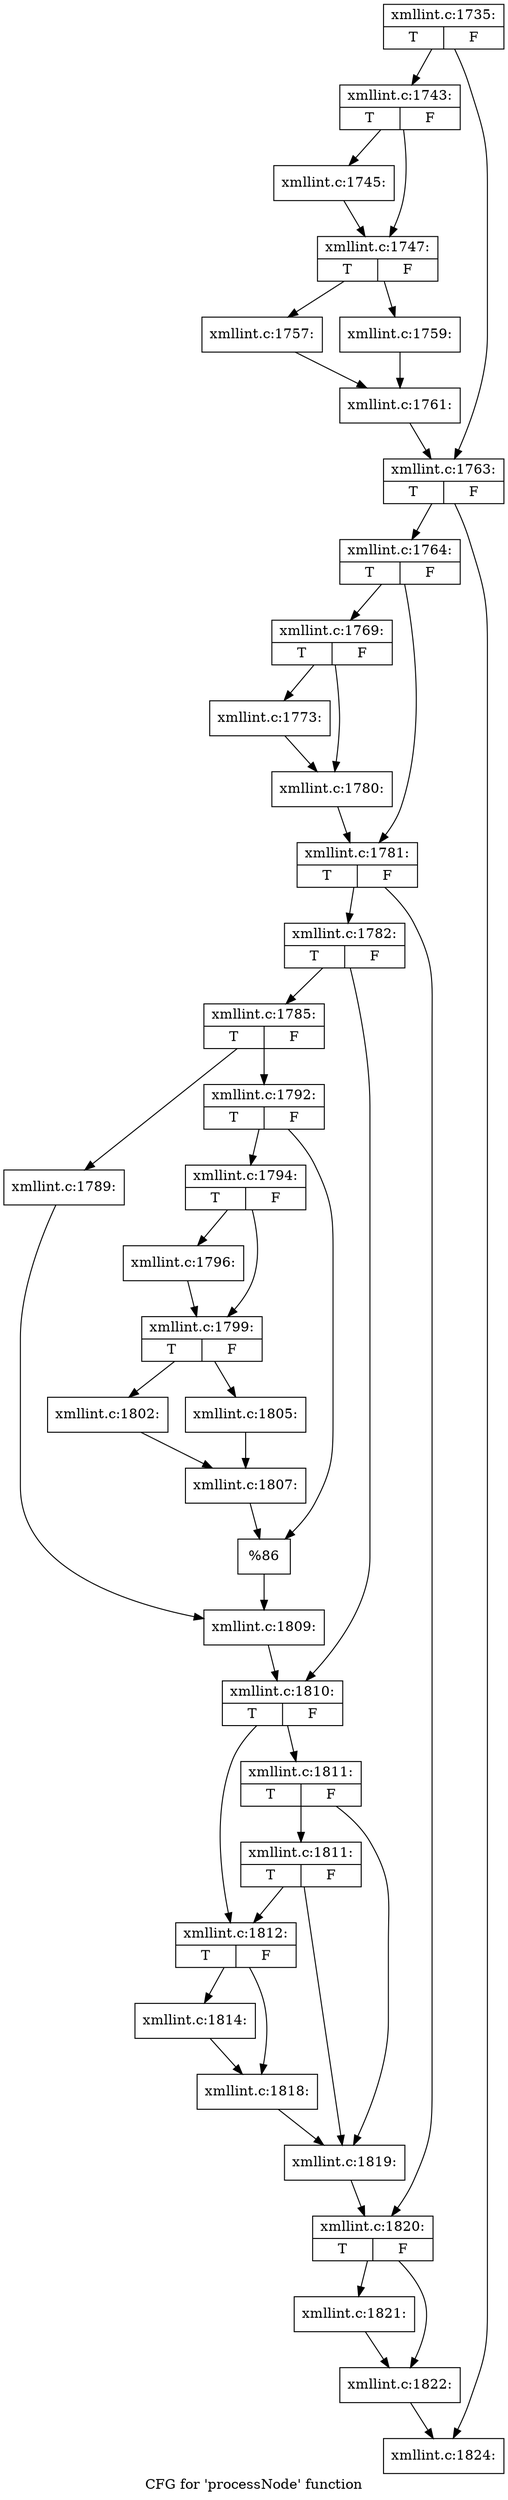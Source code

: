 digraph "CFG for 'processNode' function" {
	label="CFG for 'processNode' function";

	Node0x4a649e0 [shape=record,label="{xmllint.c:1735:|{<s0>T|<s1>F}}"];
	Node0x4a649e0 -> Node0x4a69230;
	Node0x4a649e0 -> Node0x4a69560;
	Node0x4a69230 [shape=record,label="{xmllint.c:1743:|{<s0>T|<s1>F}}"];
	Node0x4a69230 -> Node0x4a69cc0;
	Node0x4a69230 -> Node0x4a69f30;
	Node0x4a69cc0 [shape=record,label="{xmllint.c:1745:}"];
	Node0x4a69cc0 -> Node0x4a69f30;
	Node0x4a69f30 [shape=record,label="{xmllint.c:1747:|{<s0>T|<s1>F}}"];
	Node0x4a69f30 -> Node0x4a6a650;
	Node0x4a69f30 -> Node0x4a6b370;
	Node0x4a6a650 [shape=record,label="{xmllint.c:1757:}"];
	Node0x4a6a650 -> Node0x4a6a8c0;
	Node0x4a6b370 [shape=record,label="{xmllint.c:1759:}"];
	Node0x4a6b370 -> Node0x4a6a8c0;
	Node0x4a6a8c0 [shape=record,label="{xmllint.c:1761:}"];
	Node0x4a6a8c0 -> Node0x4a69560;
	Node0x4a69560 [shape=record,label="{xmllint.c:1763:|{<s0>T|<s1>F}}"];
	Node0x4a69560 -> Node0x4a6b9d0;
	Node0x4a69560 -> Node0x4a6ba20;
	Node0x4a6b9d0 [shape=record,label="{xmllint.c:1764:|{<s0>T|<s1>F}}"];
	Node0x4a6b9d0 -> Node0x4a6c3d0;
	Node0x4a6b9d0 -> Node0x4a6c420;
	Node0x4a6c3d0 [shape=record,label="{xmllint.c:1769:|{<s0>T|<s1>F}}"];
	Node0x4a6c3d0 -> Node0x4a6d0c0;
	Node0x4a6c3d0 -> Node0x4a6d3f0;
	Node0x4a6d0c0 [shape=record,label="{xmllint.c:1773:}"];
	Node0x4a6d0c0 -> Node0x4a6d3f0;
	Node0x4a6d3f0 [shape=record,label="{xmllint.c:1780:}"];
	Node0x4a6d3f0 -> Node0x4a6c420;
	Node0x4a6c420 [shape=record,label="{xmllint.c:1781:|{<s0>T|<s1>F}}"];
	Node0x4a6c420 -> Node0x4a6da80;
	Node0x4a6c420 -> Node0x4a6dcf0;
	Node0x4a6da80 [shape=record,label="{xmllint.c:1782:|{<s0>T|<s1>F}}"];
	Node0x4a6da80 -> Node0x4a6e740;
	Node0x4a6da80 -> Node0x4a6e790;
	Node0x4a6e740 [shape=record,label="{xmllint.c:1785:|{<s0>T|<s1>F}}"];
	Node0x4a6e740 -> Node0x4a6eee0;
	Node0x4a6e740 -> Node0x4a6f5b0;
	Node0x4a6eee0 [shape=record,label="{xmllint.c:1789:}"];
	Node0x4a6eee0 -> Node0x4a6f560;
	Node0x4a6f5b0 [shape=record,label="{xmllint.c:1792:|{<s0>T|<s1>F}}"];
	Node0x4a6f5b0 -> Node0x4a6fa70;
	Node0x4a6f5b0 -> Node0x4a6fac0;
	Node0x4a6fa70 [shape=record,label="{xmllint.c:1794:|{<s0>T|<s1>F}}"];
	Node0x4a6fa70 -> Node0x4a6fe60;
	Node0x4a6fa70 -> Node0x4a6feb0;
	Node0x4a6fe60 [shape=record,label="{xmllint.c:1796:}"];
	Node0x4a6fe60 -> Node0x4a6feb0;
	Node0x4a6feb0 [shape=record,label="{xmllint.c:1799:|{<s0>T|<s1>F}}"];
	Node0x4a6feb0 -> Node0x4a70820;
	Node0x4a6feb0 -> Node0x4a708c0;
	Node0x4a70820 [shape=record,label="{xmllint.c:1802:}"];
	Node0x4a70820 -> Node0x4a70870;
	Node0x4a708c0 [shape=record,label="{xmllint.c:1805:}"];
	Node0x4a708c0 -> Node0x4a70870;
	Node0x4a70870 [shape=record,label="{xmllint.c:1807:}"];
	Node0x4a70870 -> Node0x4a6fac0;
	Node0x4a6fac0 [shape=record,label="{%86}"];
	Node0x4a6fac0 -> Node0x4a6f560;
	Node0x4a6f560 [shape=record,label="{xmllint.c:1809:}"];
	Node0x4a6f560 -> Node0x4a6e790;
	Node0x4a6e790 [shape=record,label="{xmllint.c:1810:|{<s0>T|<s1>F}}"];
	Node0x4a6e790 -> Node0x4a71850;
	Node0x4a6e790 -> Node0x4a718f0;
	Node0x4a718f0 [shape=record,label="{xmllint.c:1811:|{<s0>T|<s1>F}}"];
	Node0x4a718f0 -> Node0x4a71bd0;
	Node0x4a718f0 -> Node0x4a718a0;
	Node0x4a71bd0 [shape=record,label="{xmllint.c:1811:|{<s0>T|<s1>F}}"];
	Node0x4a71bd0 -> Node0x4a71850;
	Node0x4a71bd0 -> Node0x4a718a0;
	Node0x4a71850 [shape=record,label="{xmllint.c:1812:|{<s0>T|<s1>F}}"];
	Node0x4a71850 -> Node0x4a72600;
	Node0x4a71850 -> Node0x4a72990;
	Node0x4a72600 [shape=record,label="{xmllint.c:1814:}"];
	Node0x4a72600 -> Node0x4a72990;
	Node0x4a72990 [shape=record,label="{xmllint.c:1818:}"];
	Node0x4a72990 -> Node0x4a718a0;
	Node0x4a718a0 [shape=record,label="{xmllint.c:1819:}"];
	Node0x4a718a0 -> Node0x4a6dcf0;
	Node0x4a6dcf0 [shape=record,label="{xmllint.c:1820:|{<s0>T|<s1>F}}"];
	Node0x4a6dcf0 -> Node0x4a73190;
	Node0x4a6dcf0 -> Node0x4a731e0;
	Node0x4a73190 [shape=record,label="{xmllint.c:1821:}"];
	Node0x4a73190 -> Node0x4a731e0;
	Node0x4a731e0 [shape=record,label="{xmllint.c:1822:}"];
	Node0x4a731e0 -> Node0x4a6ba20;
	Node0x4a6ba20 [shape=record,label="{xmllint.c:1824:}"];
}
